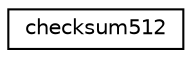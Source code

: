 digraph "Graphical Class Hierarchy"
{
  edge [fontname="Helvetica",fontsize="10",labelfontname="Helvetica",labelfontsize="10"];
  node [fontname="Helvetica",fontsize="10",shape=record];
  rankdir="LR";
  Node0 [label="checksum512",height=0.2,width=0.4,color="black", fillcolor="white", style="filled",URL="$structchecksum512.html"];
}
